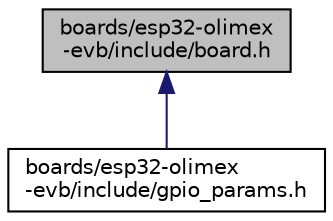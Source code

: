 digraph "boards/esp32-olimex-evb/include/board.h"
{
 // LATEX_PDF_SIZE
  edge [fontname="Helvetica",fontsize="10",labelfontname="Helvetica",labelfontsize="10"];
  node [fontname="Helvetica",fontsize="10",shape=record];
  Node1 [label="boards/esp32-olimex\l-evb/include/board.h",height=0.2,width=0.4,color="black", fillcolor="grey75", style="filled", fontcolor="black",tooltip="Board specific definitions for Olimex ESP32-EVB (ESP32-GATEWAY)"];
  Node1 -> Node2 [dir="back",color="midnightblue",fontsize="10",style="solid",fontname="Helvetica"];
  Node2 [label="boards/esp32-olimex\l-evb/include/gpio_params.h",height=0.2,width=0.4,color="black", fillcolor="white", style="filled",URL="$esp32-olimex-evb_2include_2gpio__params_8h.html",tooltip="Board specific configuration of direct mapped GPIOs."];
}
